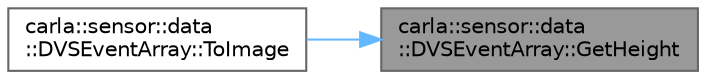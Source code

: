 digraph "carla::sensor::data::DVSEventArray::GetHeight"
{
 // INTERACTIVE_SVG=YES
 // LATEX_PDF_SIZE
  bgcolor="transparent";
  edge [fontname=Helvetica,fontsize=10,labelfontname=Helvetica,labelfontsize=10];
  node [fontname=Helvetica,fontsize=10,shape=box,height=0.2,width=0.4];
  rankdir="RL";
  Node1 [id="Node000001",label="carla::sensor::data\l::DVSEventArray::GetHeight",height=0.2,width=0.4,color="gray40", fillcolor="grey60", style="filled", fontcolor="black",tooltip="Get image height in pixels."];
  Node1 -> Node2 [id="edge1_Node000001_Node000002",dir="back",color="steelblue1",style="solid",tooltip=" "];
  Node2 [id="Node000002",label="carla::sensor::data\l::DVSEventArray::ToImage",height=0.2,width=0.4,color="grey40", fillcolor="white", style="filled",URL="$df/dc1/classcarla_1_1sensor_1_1data_1_1DVSEventArray.html#a755a03728a988b970a300d70d43d06d6",tooltip="Get an event \"frame\" image for visualization"];
}
